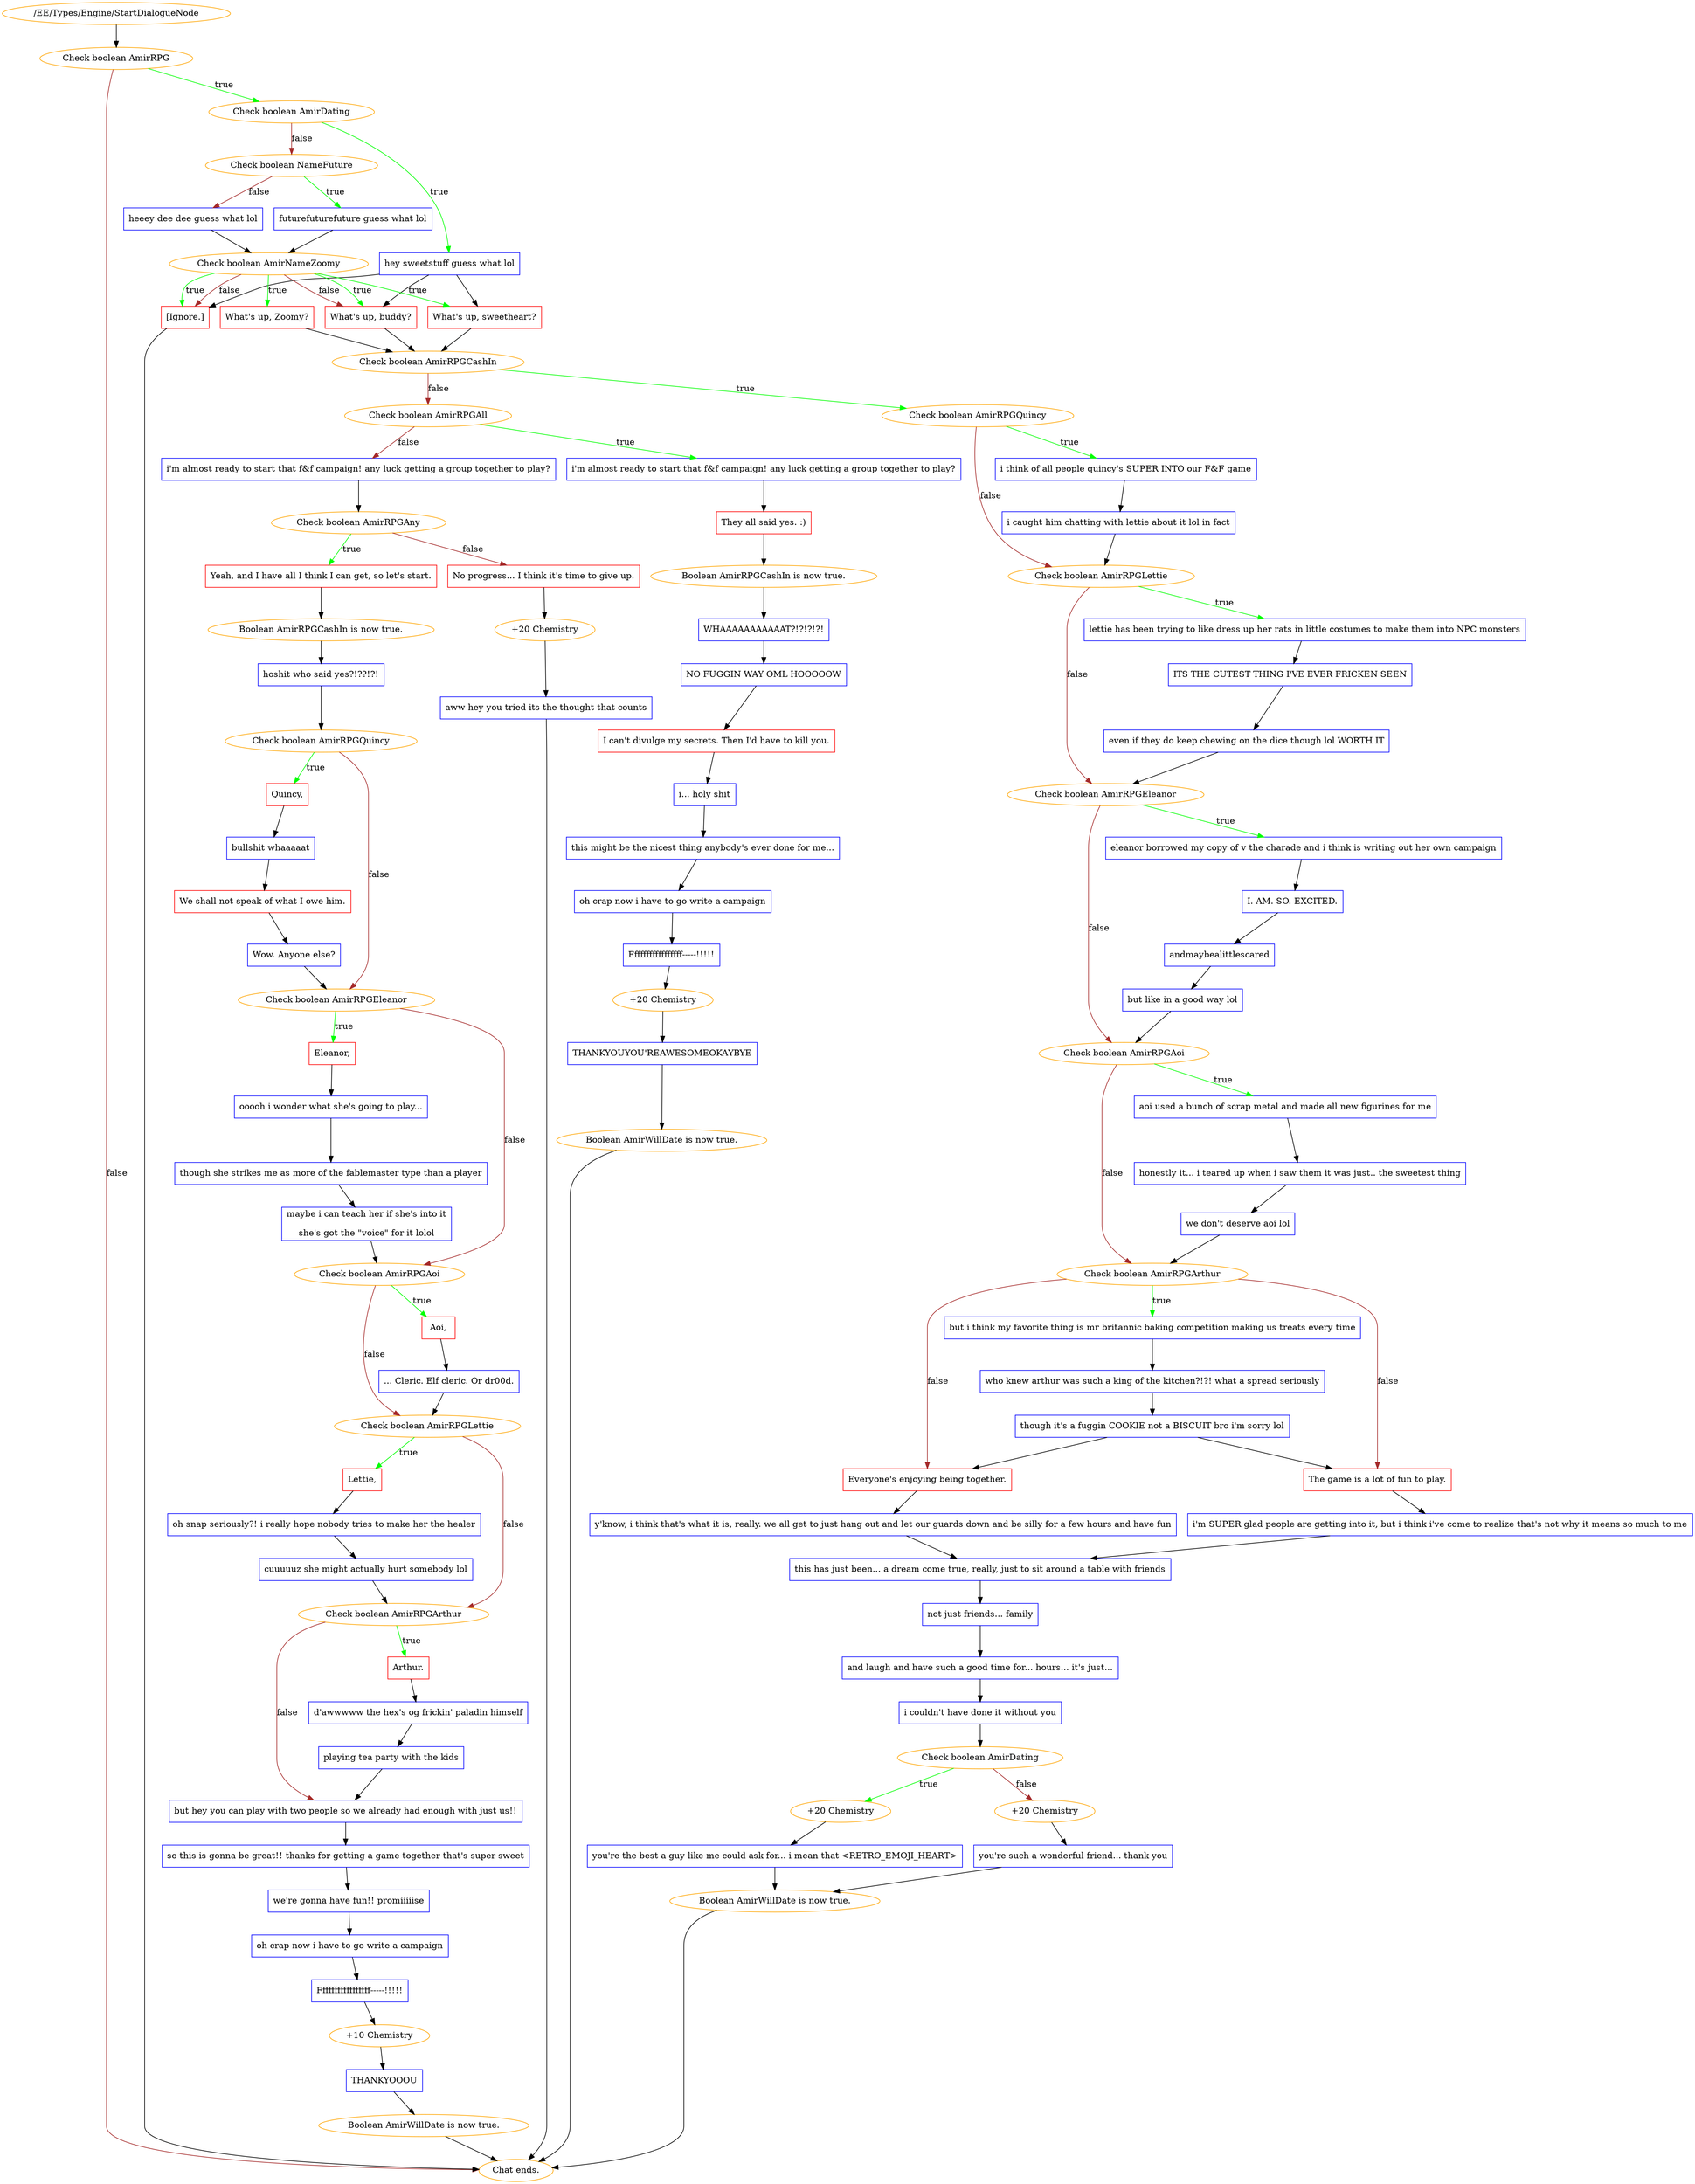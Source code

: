 digraph {
	2807 [label="/EE/Types/Engine/StartDialogueNode",color=orange];
		2807 -> 2808;
	2808 [label="Check boolean AmirRPG",color=orange];
		2808 -> 2810 [label=true,color=green];
		2808 -> "Chat ends." [label=false,color=brown];
	2810 [label="Check boolean AmirDating",color=orange];
		2810 -> 2812 [label=true,color=green];
		2810 -> 2811 [label=false,color=brown];
	"Chat ends." [color=orange];
	2812 [label="hey sweetstuff guess what lol",shape=box,color=blue];
		2812 -> 2816;
		2812 -> 2818;
		2812 -> 2819;
	2811 [label="Check boolean NameFuture",color=orange];
		2811 -> 2813 [label=true,color=green];
		2811 -> 2814 [label=false,color=brown];
	2816 [label="What's up, sweetheart?",shape=box,color=red];
		2816 -> 2821;
	2818 [label="What's up, buddy?",shape=box,color=red];
		2818 -> 2821;
	2819 [label="[Ignore.]",shape=box,color=red];
		2819 -> "Chat ends.";
	2813 [label="futurefuturefuture guess what lol",shape=box,color=blue];
		2813 -> 2815;
	2814 [label="heeey dee dee guess what lol",shape=box,color=blue];
		2814 -> 2815;
	2821 [label="Check boolean AmirRPGCashIn",color=orange];
		2821 -> 2822 [label=true,color=green];
		2821 -> 2856 [label=false,color=brown];
	"Chat ends." [color=orange];
	2815 [label="Check boolean AmirNameZoomy",color=orange];
		2815 -> 2816 [label=true,color=green];
		2815 -> 2817 [label=true,color=green];
		2815 -> 2818 [label=true,color=green];
		2815 -> 2819 [label=true,color=green];
		2815 -> 2818 [label=false,color=brown];
		2815 -> 2819 [label=false,color=brown];
	2822 [label="Check boolean AmirRPGQuincy",color=orange];
		2822 -> 2827 [label=true,color=green];
		2822 -> 2823 [label=false,color=brown];
	2856 [label="Check boolean AmirRPGAll",color=orange];
		2856 -> 3487 [label=true,color=green];
		2856 -> 3488 [label=false,color=brown];
	2817 [label="What's up, Zoomy?",shape=box,color=red];
		2817 -> 2821;
	2827 [label="i think of all people quincy's SUPER INTO our F&F game",shape=box,color=blue];
		2827 -> 2832;
	2823 [label="Check boolean AmirRPGLettie",color=orange];
		2823 -> 2828 [label=true,color=green];
		2823 -> 2824 [label=false,color=brown];
	3487 [label="i'm almost ready to start that f&f campaign! any luck getting a group together to play?",shape=box,color=blue];
		3487 -> 2857;
	3488 [label="i'm almost ready to start that f&f campaign! any luck getting a group together to play?",shape=box,color=blue];
		3488 -> 2870;
	2832 [label="i caught him chatting with lettie about it lol in fact",shape=box,color=blue];
		2832 -> 2823;
	2828 [label="lettie has been trying to like dress up her rats in little costumes to make them into NPC monsters",shape=box,color=blue];
		2828 -> 2833;
	2824 [label="Check boolean AmirRPGEleanor",color=orange];
		2824 -> 2829 [label=true,color=green];
		2824 -> 2825 [label=false,color=brown];
	2857 [label="They all said yes. :)",shape=box,color=red];
		2857 -> 2858;
	2870 [label="Check boolean AmirRPGAny",color=orange];
		2870 -> 2871 [label=true,color=green];
		2870 -> 2873 [label=false,color=brown];
	2833 [label="ITS THE CUTEST THING I'VE EVER FRICKEN SEEN",shape=box,color=blue];
		2833 -> 2837;
	2829 [label="eleanor borrowed my copy of v the charade and i think is writing out her own campaign",shape=box,color=blue];
		2829 -> 2834;
	2825 [label="Check boolean AmirRPGAoi",color=orange];
		2825 -> 2830 [label=true,color=green];
		2825 -> 2826 [label=false,color=brown];
	2858 [label="Boolean AmirRPGCashIn is now true.",color=orange];
		2858 -> 2859;
	2871 [label="Yeah, and I have all I think I can get, so let's start.",shape=box,color=red];
		2871 -> 2874;
	2873 [label="No progress... I think it's time to give up.",shape=box,color=red];
		2873 -> 2876;
	2837 [label="even if they do keep chewing on the dice though lol WORTH IT",shape=box,color=blue];
		2837 -> 2824;
	2834 [label="I. AM. SO. EXCITED.",shape=box,color=blue];
		2834 -> 2838;
	2830 [label="aoi used a bunch of scrap metal and made all new figurines for me",shape=box,color=blue];
		2830 -> 2835;
	2826 [label="Check boolean AmirRPGArthur",color=orange];
		2826 -> 2831 [label=true,color=green];
		2826 -> 2842 [label=false,color=brown];
		2826 -> 2843 [label=false,color=brown];
	2859 [label="WHAAAAAAAAAAAT?!?!?!?!",shape=box,color=blue];
		2859 -> 2860;
	2874 [label="Boolean AmirRPGCashIn is now true.",color=orange];
		2874 -> 2878;
	2876 [label="+20 Chemistry",color=orange];
		2876 -> 2875;
	2838 [label="andmaybealittlescared",shape=box,color=blue];
		2838 -> 2841;
	2835 [label="honestly it... i teared up when i saw them it was just.. the sweetest thing",shape=box,color=blue];
		2835 -> 2839;
	2831 [label="but i think my favorite thing is mr britannic baking competition making us treats every time",shape=box,color=blue];
		2831 -> 2836;
	2842 [label="The game is a lot of fun to play.",shape=box,color=red];
		2842 -> 2844;
	2843 [label="Everyone's enjoying being together.",shape=box,color=red];
		2843 -> 2845;
	2860 [label="NO FUGGIN WAY OML HOOOOOW",shape=box,color=blue];
		2860 -> 2861;
	2878 [label="hoshit who said yes?!??!?!",shape=box,color=blue];
		2878 -> 2883;
	2875 [label="aww hey you tried its the thought that counts",shape=box,color=blue];
		2875 -> "Chat ends.";
	2841 [label="but like in a good way lol",shape=box,color=blue];
		2841 -> 2825;
	2839 [label="we don't deserve aoi lol",shape=box,color=blue];
		2839 -> 2826;
	2836 [label="who knew arthur was such a king of the kitchen?!?! what a spread seriously",shape=box,color=blue];
		2836 -> 2840;
	2844 [label="i'm SUPER glad people are getting into it, but i think i've come to realize that's not why it means so much to me",shape=box,color=blue];
		2844 -> 2846;
	2845 [label="y'know, i think that's what it is, really. we all get to just hang out and let our guards down and be silly for a few hours and have fun",shape=box,color=blue];
		2845 -> 2846;
	2861 [label="I can't divulge my secrets. Then I'd have to kill you.",shape=box,color=red];
		2861 -> 2862;
	2883 [label="Check boolean AmirRPGQuincy",color=orange];
		2883 -> 2884 [label=true,color=green];
		2883 -> 2882 [label=false,color=brown];
	"Chat ends." [color=orange];
	2840 [label="though it's a fuggin COOKIE not a BISCUIT bro i'm sorry lol",shape=box,color=blue];
		2840 -> 2842;
		2840 -> 2843;
	2846 [label="this has just been... a dream come true, really, just to sit around a table with friends",shape=box,color=blue];
		2846 -> 2847;
	2862 [label="i... holy shit",shape=box,color=blue];
		2862 -> 2863;
	2884 [label="Quincy,",shape=box,color=red];
		2884 -> 2889;
	2882 [label="Check boolean AmirRPGEleanor",color=orange];
		2882 -> 2885 [label=true,color=green];
		2882 -> 2881 [label=false,color=brown];
	2847 [label="not just friends... family",shape=box,color=blue];
		2847 -> 2848;
	2863 [label="this might be the nicest thing anybody's ever done for me...",shape=box,color=blue];
		2863 -> 2864;
	2889 [label="bullshit whaaaaat",shape=box,color=blue];
		2889 -> 2890;
	2885 [label="Eleanor,",shape=box,color=red];
		2885 -> 2892;
	2881 [label="Check boolean AmirRPGAoi",color=orange];
		2881 -> 2886 [label=true,color=green];
		2881 -> 2880 [label=false,color=brown];
	2848 [label="and laugh and have such a good time for... hours... it's just...",shape=box,color=blue];
		2848 -> 2849;
	2864 [label="oh crap now i have to go write a campaign",shape=box,color=blue];
		2864 -> 2865;
	2890 [label="We shall not speak of what I owe him.",shape=box,color=red];
		2890 -> 2891;
	2892 [label="ooooh i wonder what she's going to play...",shape=box,color=blue];
		2892 -> 2893;
	2886 [label="Aoi,",shape=box,color=red];
		2886 -> 2895;
	2880 [label="Check boolean AmirRPGLettie",color=orange];
		2880 -> 2887 [label=true,color=green];
		2880 -> 2879 [label=false,color=brown];
	2849 [label="i couldn't have done it without you",shape=box,color=blue];
		2849 -> 2850;
	2865 [label="Fffffffffffffffff-----!!!!!",shape=box,color=blue];
		2865 -> 2868;
	2891 [label="Wow. Anyone else?",shape=box,color=blue];
		2891 -> 2882;
	2893 [label="though she strikes me as more of the fablemaster type than a player",shape=box,color=blue];
		2893 -> 2894;
	2895 [label="... Cleric. Elf cleric. Or dr00d.",shape=box,color=blue];
		2895 -> 2880;
	2887 [label="Lettie,",shape=box,color=red];
		2887 -> 2896;
	2879 [label="Check boolean AmirRPGArthur",color=orange];
		2879 -> 2888 [label=true,color=green];
		2879 -> 2900 [label=false,color=brown];
	2850 [label="Check boolean AmirDating",color=orange];
		2850 -> 2854 [label=true,color=green];
		2850 -> 2872 [label=false,color=brown];
	2868 [label="+20 Chemistry",color=orange];
		2868 -> 2866;
	2894 [label="maybe i can teach her if she's into it
she's got the \"voice\" for it lolol",shape=box,color=blue];
		2894 -> 2881;
	2896 [label="oh snap seriously?! i really hope nobody tries to make her the healer",shape=box,color=blue];
		2896 -> 2897;
	2888 [label="Arthur.",shape=box,color=red];
		2888 -> 2898;
	2900 [label="but hey you can play with two people so we already had enough with just us!!",shape=box,color=blue];
		2900 -> 2901;
	2854 [label="+20 Chemistry",color=orange];
		2854 -> 2851;
	2872 [label="+20 Chemistry",color=orange];
		2872 -> 2852;
	2866 [label="THANKYOUYOU'REAWESOMEOKAYBYE",shape=box,color=blue];
		2866 -> 2867;
	2897 [label="cuuuuuz she might actually hurt somebody lol",shape=box,color=blue];
		2897 -> 2879;
	2898 [label="d'awwwww the hex's og frickin' paladin himself",shape=box,color=blue];
		2898 -> 2899;
	2901 [label="so this is gonna be great!! thanks for getting a game together that's super sweet",shape=box,color=blue];
		2901 -> 2902;
	2851 [label="you're the best a guy like me could ask for... i mean that <RETRO_EMOJI_HEART>",shape=box,color=blue];
		2851 -> 2853;
	2852 [label="you're such a wonderful friend... thank you",shape=box,color=blue];
		2852 -> 2853;
	2867 [label="Boolean AmirWillDate is now true.",color=orange];
		2867 -> "Chat ends.";
	2899 [label="playing tea party with the kids",shape=box,color=blue];
		2899 -> 2900;
	2902 [label="we're gonna have fun!! promiiiiise",shape=box,color=blue];
		2902 -> 2903;
	2853 [label="Boolean AmirWillDate is now true.",color=orange];
		2853 -> "Chat ends.";
	"Chat ends." [color=orange];
	2903 [label="oh crap now i have to go write a campaign",shape=box,color=blue];
		2903 -> 2904;
	"Chat ends." [color=orange];
	2904 [label="Fffffffffffffffff-----!!!!!",shape=box,color=blue];
		2904 -> 2907;
	2907 [label="+10 Chemistry",color=orange];
		2907 -> 2905;
	2905 [label="THANKYOOOU",shape=box,color=blue];
		2905 -> 2906;
	2906 [label="Boolean AmirWillDate is now true.",color=orange];
		2906 -> "Chat ends.";
	"Chat ends." [color=orange];
}